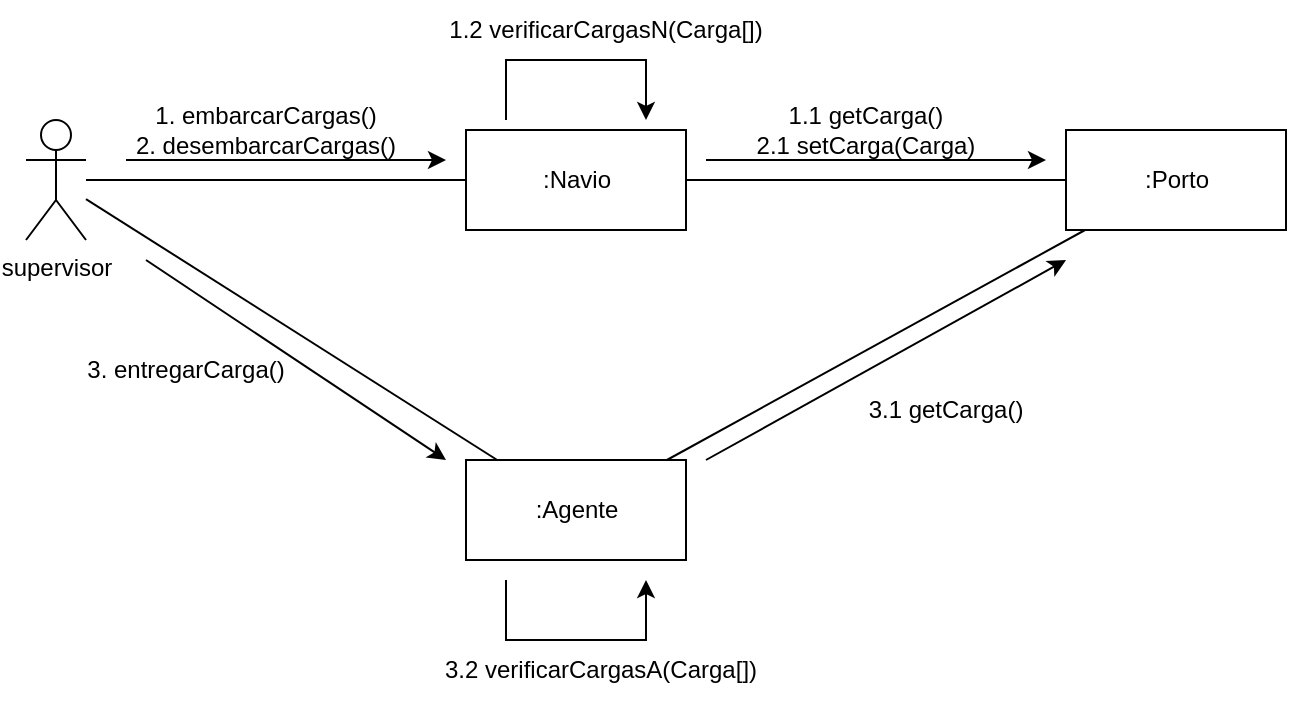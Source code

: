 <mxfile version="20.6.2" type="device"><diagram id="GnAcDNUwHryiNqu_SxoJ" name="Página-1"><mxGraphModel dx="852" dy="514" grid="1" gridSize="10" guides="1" tooltips="1" connect="1" arrows="1" fold="1" page="1" pageScale="1" pageWidth="827" pageHeight="1169" math="0" shadow="0"><root><mxCell id="0"/><mxCell id="1" parent="0"/><mxCell id="cj1rOtURRai2VvyU6QIp-1" value="supervisor" style="shape=umlActor;verticalLabelPosition=bottom;verticalAlign=top;html=1;" parent="1" vertex="1"><mxGeometry x="80" y="220" width="30" height="60" as="geometry"/></mxCell><mxCell id="cj1rOtURRai2VvyU6QIp-7" style="edgeStyle=orthogonalEdgeStyle;rounded=0;orthogonalLoop=1;jettySize=auto;html=1;exitX=1;exitY=0.5;exitDx=0;exitDy=0;endArrow=none;endFill=0;" parent="1" source="cj1rOtURRai2VvyU6QIp-3" target="cj1rOtURRai2VvyU6QIp-4" edge="1"><mxGeometry relative="1" as="geometry"/></mxCell><mxCell id="cj1rOtURRai2VvyU6QIp-3" value=":Navio" style="html=1;" parent="1" vertex="1"><mxGeometry x="300" y="225" width="110" height="50" as="geometry"/></mxCell><mxCell id="cj1rOtURRai2VvyU6QIp-4" value=":Porto" style="html=1;" parent="1" vertex="1"><mxGeometry x="600" y="225" width="110" height="50" as="geometry"/></mxCell><mxCell id="cj1rOtURRai2VvyU6QIp-5" value=":Agente" style="html=1;" parent="1" vertex="1"><mxGeometry x="300" y="390" width="110" height="50" as="geometry"/></mxCell><mxCell id="cj1rOtURRai2VvyU6QIp-6" value="" style="endArrow=none;html=1;rounded=0;" parent="1" source="cj1rOtURRai2VvyU6QIp-1" target="cj1rOtURRai2VvyU6QIp-3" edge="1"><mxGeometry width="50" height="50" relative="1" as="geometry"><mxPoint x="170" y="250" as="sourcePoint"/><mxPoint x="240" y="240" as="targetPoint"/></mxGeometry></mxCell><mxCell id="cj1rOtURRai2VvyU6QIp-8" value="" style="endArrow=classic;html=1;rounded=0;" parent="1" edge="1"><mxGeometry width="50" height="50" relative="1" as="geometry"><mxPoint x="130" y="240" as="sourcePoint"/><mxPoint x="290" y="240" as="targetPoint"/></mxGeometry></mxCell><mxCell id="cj1rOtURRai2VvyU6QIp-9" value="1. embarcarCargas()&lt;br&gt;2. desembarcarCargas()" style="text;html=1;strokeColor=none;fillColor=none;align=center;verticalAlign=middle;whiteSpace=wrap;rounded=0;" parent="1" vertex="1"><mxGeometry x="130" y="210" width="140" height="30" as="geometry"/></mxCell><mxCell id="cj1rOtURRai2VvyU6QIp-10" value="" style="endArrow=classic;html=1;rounded=0;" parent="1" edge="1"><mxGeometry width="50" height="50" relative="1" as="geometry"><mxPoint x="420" y="240" as="sourcePoint"/><mxPoint x="590" y="240" as="targetPoint"/></mxGeometry></mxCell><mxCell id="cj1rOtURRai2VvyU6QIp-11" value="1.1 getCarga()&lt;br&gt;2.1 setCarga(Carga)" style="text;html=1;strokeColor=none;fillColor=none;align=center;verticalAlign=middle;whiteSpace=wrap;rounded=0;" parent="1" vertex="1"><mxGeometry x="430" y="210" width="140" height="30" as="geometry"/></mxCell><mxCell id="cj1rOtURRai2VvyU6QIp-12" value="" style="endArrow=none;html=1;rounded=0;" parent="1" source="cj1rOtURRai2VvyU6QIp-1" target="cj1rOtURRai2VvyU6QIp-5" edge="1"><mxGeometry width="50" height="50" relative="1" as="geometry"><mxPoint x="400" y="380" as="sourcePoint"/><mxPoint x="450" y="330" as="targetPoint"/></mxGeometry></mxCell><mxCell id="cj1rOtURRai2VvyU6QIp-14" value="" style="endArrow=classic;html=1;rounded=0;" parent="1" edge="1"><mxGeometry width="50" height="50" relative="1" as="geometry"><mxPoint x="140" y="290" as="sourcePoint"/><mxPoint x="290" y="390" as="targetPoint"/></mxGeometry></mxCell><mxCell id="cj1rOtURRai2VvyU6QIp-15" value="3. entregarCarga()" style="text;html=1;strokeColor=none;fillColor=none;align=center;verticalAlign=middle;whiteSpace=wrap;rounded=0;" parent="1" vertex="1"><mxGeometry x="90" y="330" width="140" height="30" as="geometry"/></mxCell><mxCell id="cj1rOtURRai2VvyU6QIp-16" value="" style="endArrow=none;html=1;rounded=0;" parent="1" source="cj1rOtURRai2VvyU6QIp-5" target="cj1rOtURRai2VvyU6QIp-4" edge="1"><mxGeometry width="50" height="50" relative="1" as="geometry"><mxPoint x="400" y="390" as="sourcePoint"/><mxPoint x="450" y="340" as="targetPoint"/></mxGeometry></mxCell><mxCell id="cj1rOtURRai2VvyU6QIp-17" value="" style="endArrow=classic;html=1;rounded=0;" parent="1" edge="1"><mxGeometry width="50" height="50" relative="1" as="geometry"><mxPoint x="420" y="390" as="sourcePoint"/><mxPoint x="600" y="290" as="targetPoint"/></mxGeometry></mxCell><mxCell id="cj1rOtURRai2VvyU6QIp-18" value="3.1 getCarga()" style="text;html=1;strokeColor=none;fillColor=none;align=center;verticalAlign=middle;whiteSpace=wrap;rounded=0;" parent="1" vertex="1"><mxGeometry x="470" y="350" width="140" height="30" as="geometry"/></mxCell><mxCell id="cj1rOtURRai2VvyU6QIp-19" value="" style="endArrow=classic;html=1;rounded=0;" parent="1" edge="1"><mxGeometry width="50" height="50" relative="1" as="geometry"><mxPoint x="320" y="450" as="sourcePoint"/><mxPoint x="390" y="450" as="targetPoint"/><Array as="points"><mxPoint x="320" y="480"/><mxPoint x="390" y="480"/></Array></mxGeometry></mxCell><mxCell id="cj1rOtURRai2VvyU6QIp-20" value="3.2 verificarCargasA(Carga[])" style="text;html=1;strokeColor=none;fillColor=none;align=center;verticalAlign=middle;whiteSpace=wrap;rounded=0;" parent="1" vertex="1"><mxGeometry x="285" y="480" width="165" height="30" as="geometry"/></mxCell><mxCell id="cj1rOtURRai2VvyU6QIp-21" value="" style="endArrow=classic;html=1;rounded=0;" parent="1" edge="1"><mxGeometry width="50" height="50" relative="1" as="geometry"><mxPoint x="320" y="220" as="sourcePoint"/><mxPoint x="390" y="220" as="targetPoint"/><Array as="points"><mxPoint x="320" y="190"/><mxPoint x="390" y="190"/></Array></mxGeometry></mxCell><mxCell id="cj1rOtURRai2VvyU6QIp-22" value="1.2 verificarCargasN(Carga[])" style="text;html=1;strokeColor=none;fillColor=none;align=center;verticalAlign=middle;whiteSpace=wrap;rounded=0;" parent="1" vertex="1"><mxGeometry x="290" y="160" width="160" height="30" as="geometry"/></mxCell></root></mxGraphModel></diagram></mxfile>